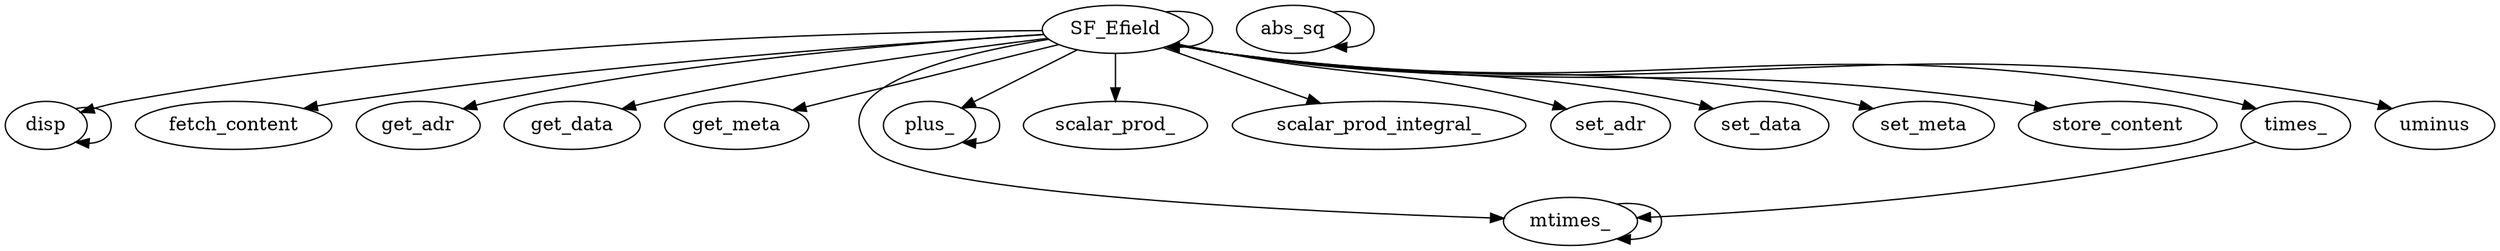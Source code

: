 /* Created by mdot for Matlab */
digraph m2html {
  SF_Efield -> SF_Efield;
  SF_Efield -> disp;
  SF_Efield -> fetch_content;
  SF_Efield -> get_adr;
  SF_Efield -> get_data;
  SF_Efield -> get_meta;
  SF_Efield -> mtimes_;
  SF_Efield -> plus_;
  SF_Efield -> scalar_prod_;
  SF_Efield -> scalar_prod_integral_;
  SF_Efield -> set_adr;
  SF_Efield -> set_data;
  SF_Efield -> set_meta;
  SF_Efield -> store_content;
  SF_Efield -> times_;
  SF_Efield -> uminus;
  abs_sq -> abs_sq;
  disp -> disp;
  mtimes_ -> mtimes_;
  plus_ -> plus_;
  times_ -> mtimes_;

  SF_Efield [URL="SF_Efield.html"];
  abs_sq [URL="abs_sq.html"];
  disp [URL="disp.html"];
  fetch_content [URL="fetch_content.html"];
  get_adr [URL="get_adr.html"];
  get_data [URL="get_data.html"];
  get_meta [URL="get_meta.html"];
  mtimes_ [URL="mtimes_.html"];
  plus_ [URL="plus_.html"];
  scalar_prod_ [URL="scalar_prod_.html"];
  scalar_prod_integral_ [URL="scalar_prod_integral_.html"];
  set_adr [URL="set_adr.html"];
  set_data [URL="set_data.html"];
  set_meta [URL="set_meta.html"];
  store_content [URL="store_content.html"];
  times_ [URL="times_.html"];
  uminus [URL="uminus.html"];
}